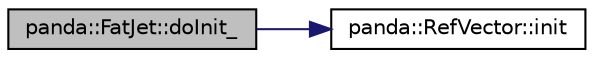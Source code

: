 digraph G
{
  edge [fontname="Helvetica",fontsize="10",labelfontname="Helvetica",labelfontsize="10"];
  node [fontname="Helvetica",fontsize="10",shape=record];
  rankdir=LR;
  Node1 [label="panda::FatJet::doInit_",height=0.2,width=0.4,color="black", fillcolor="grey75", style="filled" fontcolor="black"];
  Node1 -> Node2 [color="midnightblue",fontsize="10",style="solid"];
  Node2 [label="panda::RefVector::init",height=0.2,width=0.4,color="black", fillcolor="white", style="filled",URL="$classpanda_1_1RefVector.html#adf498e038158f31128bb0efb399041cd",tooltip="Initializer."];
}
